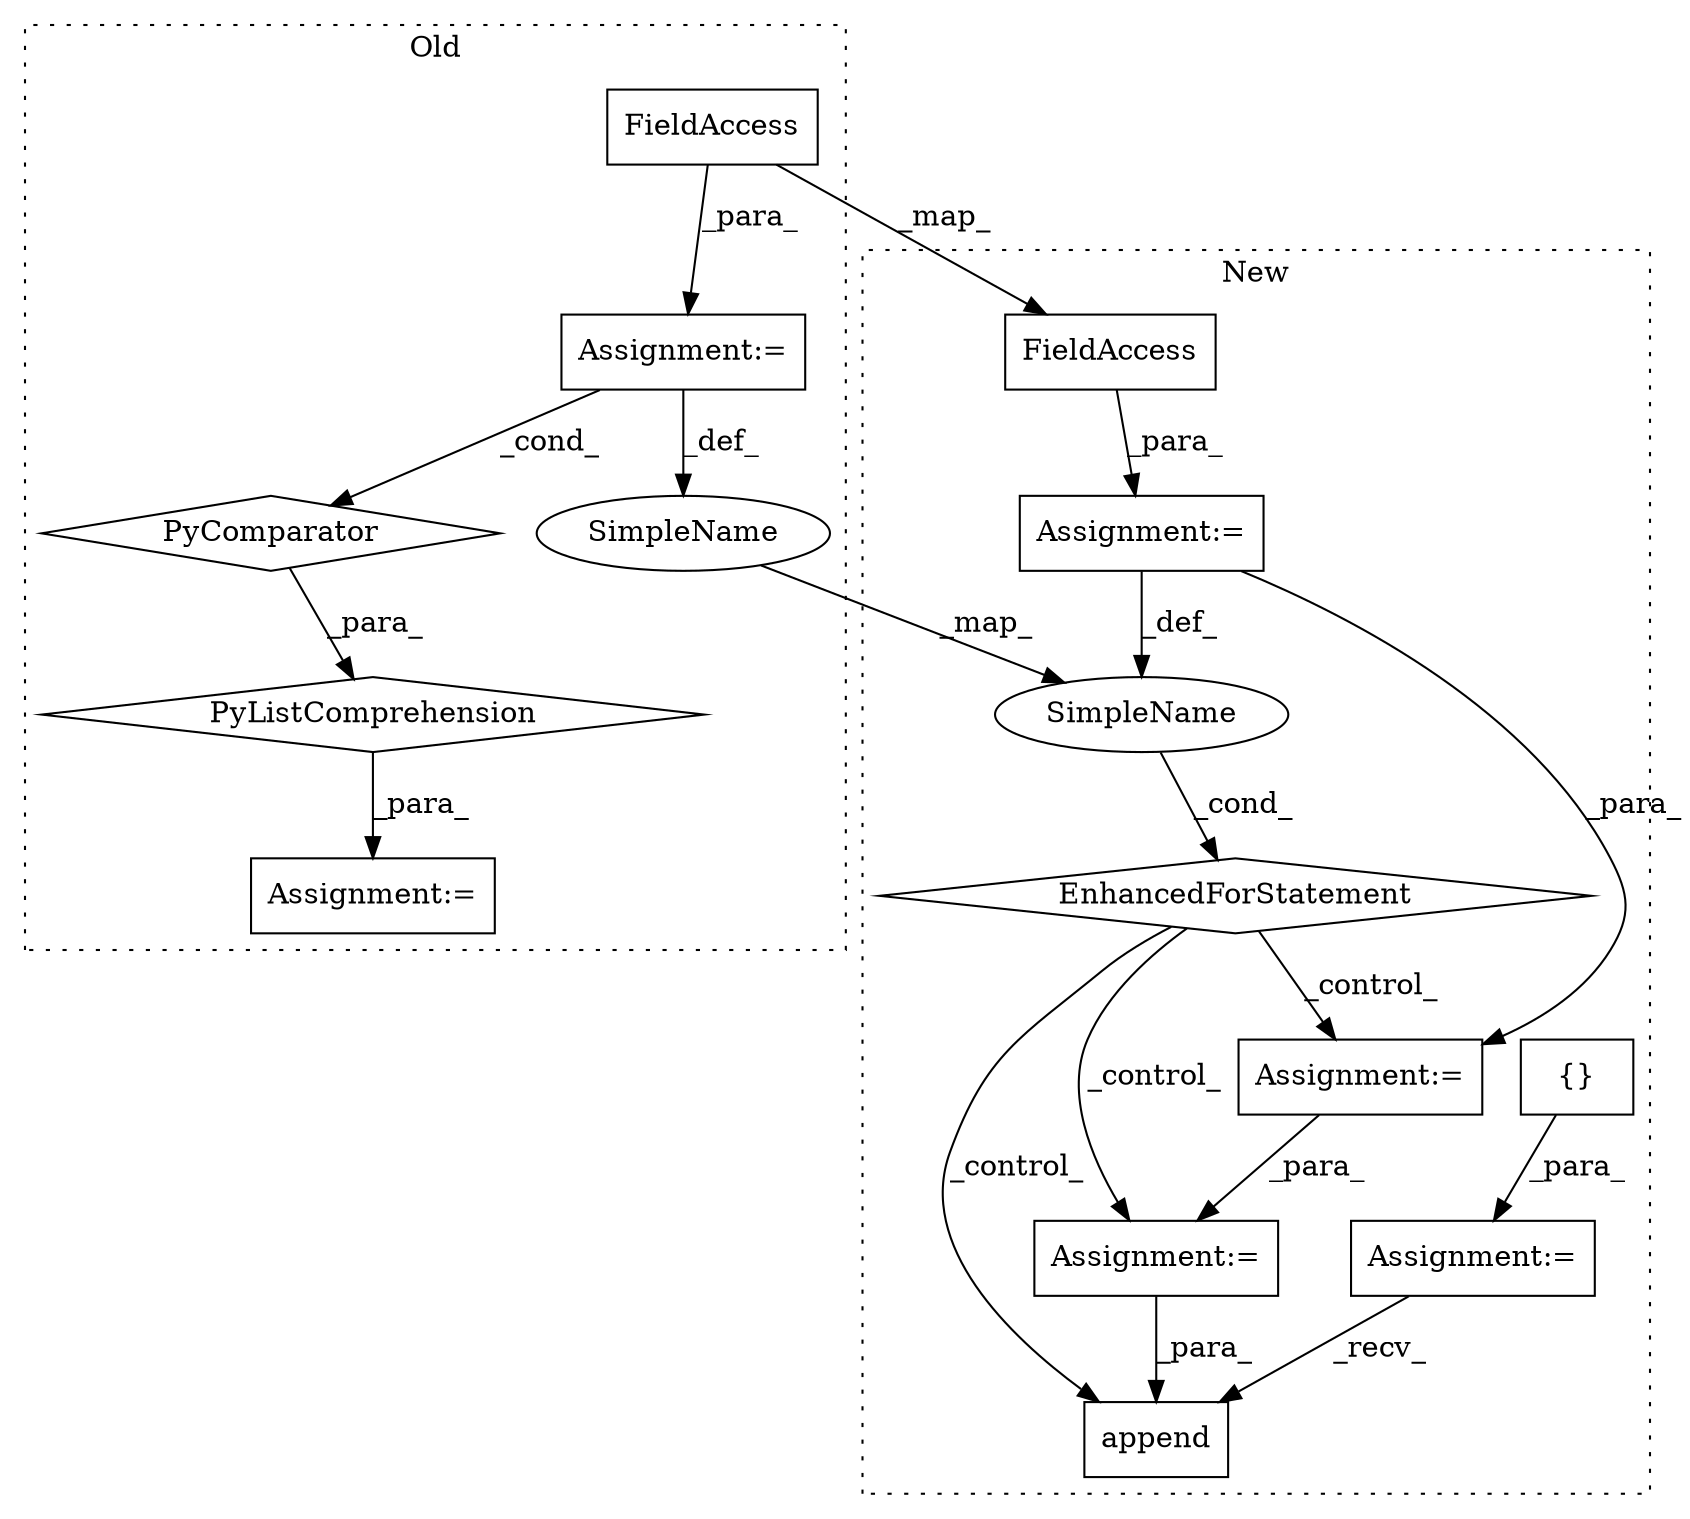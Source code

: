 digraph G {
subgraph cluster0 {
1 [label="PyComparator" a="113" s="10937" l="44" shape="diamond"];
3 [label="Assignment:=" a="7" s="10937" l="44" shape="box"];
4 [label="PyListComprehension" a="109" s="10859" l="130" shape="diamond"];
9 [label="Assignment:=" a="7" s="11141" l="1" shape="box"];
11 [label="SimpleName" a="42" s="10940" l="4" shape="ellipse"];
14 [label="FieldAccess" a="22" s="10947" l="25" shape="box"];
label = "Old";
style="dotted";
}
subgraph cluster1 {
2 [label="append" a="32" s="10384,10401" l="7,1" shape="box"];
5 [label="EnhancedForStatement" a="70" s="10044,10133" l="53,2" shape="diamond"];
6 [label="Assignment:=" a="7" s="10044,10133" l="53,2" shape="box"];
7 [label="Assignment:=" a="7" s="10026" l="1" shape="box"];
8 [label="{}" a="4" s="10036" l="2" shape="box"];
10 [label="SimpleName" a="42" s="10101" l="4" shape="ellipse"];
12 [label="Assignment:=" a="7" s="10323" l="1" shape="box"];
13 [label="Assignment:=" a="7" s="10153" l="1" shape="box"];
15 [label="FieldAccess" a="22" s="10108" l="25" shape="box"];
label = "New";
style="dotted";
}
1 -> 4 [label="_para_"];
3 -> 11 [label="_def_"];
3 -> 1 [label="_cond_"];
4 -> 9 [label="_para_"];
5 -> 2 [label="_control_"];
5 -> 12 [label="_control_"];
5 -> 13 [label="_control_"];
6 -> 13 [label="_para_"];
6 -> 10 [label="_def_"];
7 -> 2 [label="_recv_"];
8 -> 7 [label="_para_"];
10 -> 5 [label="_cond_"];
11 -> 10 [label="_map_"];
12 -> 2 [label="_para_"];
13 -> 12 [label="_para_"];
14 -> 3 [label="_para_"];
14 -> 15 [label="_map_"];
15 -> 6 [label="_para_"];
}